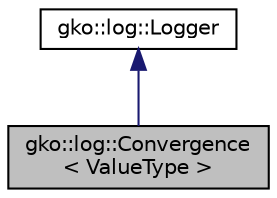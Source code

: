 digraph "gko::log::Convergence&lt; ValueType &gt;"
{
 // INTERACTIVE_SVG=YES
  edge [fontname="Helvetica",fontsize="10",labelfontname="Helvetica",labelfontsize="10"];
  node [fontname="Helvetica",fontsize="10",shape=record];
  Node1 [label="gko::log::Convergence\l\< ValueType \>",height=0.2,width=0.4,color="black", fillcolor="grey75", style="filled", fontcolor="black"];
  Node2 -> Node1 [dir="back",color="midnightblue",fontsize="10",style="solid",fontname="Helvetica"];
  Node2 [label="gko::log::Logger",height=0.2,width=0.4,color="black", fillcolor="white", style="filled",URL="$classgko_1_1log_1_1Logger.html",tooltip="The Logger class represents a simple Logger object. "];
}
